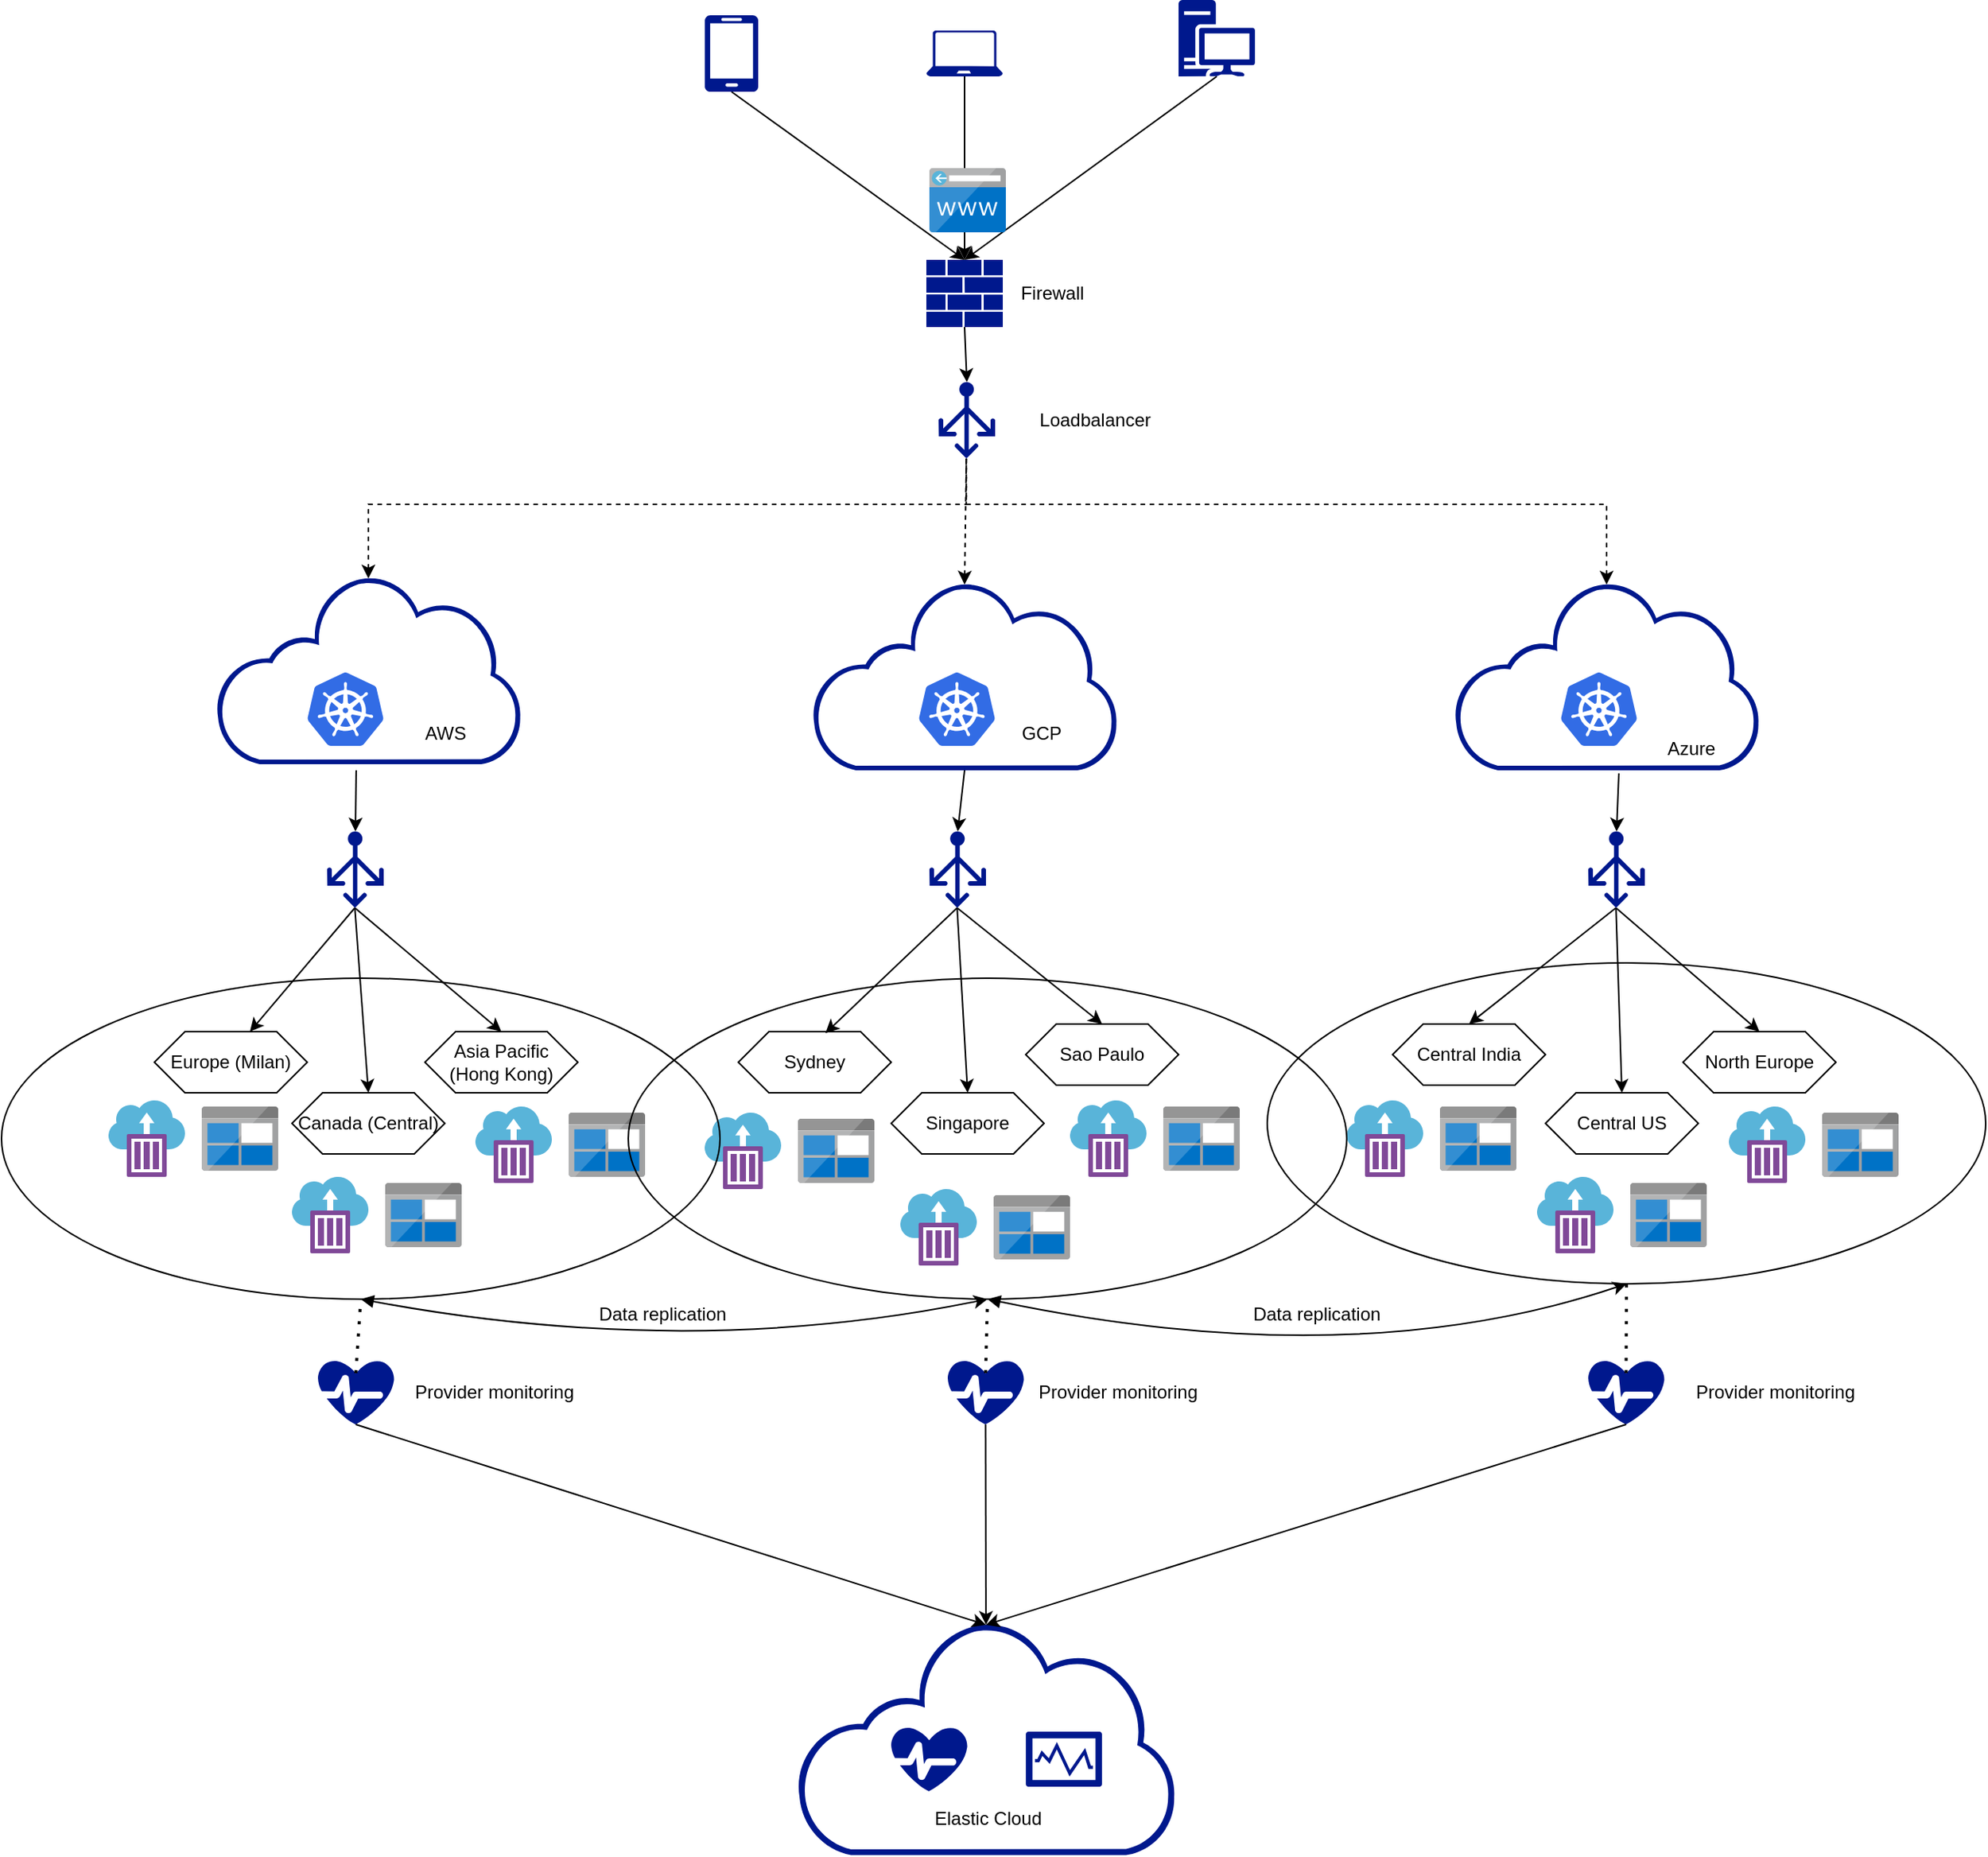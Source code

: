 <mxfile version="16.4.5" type="device"><diagram id="EZApSyOHPiAuN78CyGEI" name="Page-1"><mxGraphModel dx="3197" dy="2492" grid="1" gridSize="10" guides="1" tooltips="1" connect="1" arrows="1" fold="1" page="1" pageScale="1" pageWidth="827" pageHeight="1169" math="0" shadow="0"><root><mxCell id="0"/><mxCell id="1" parent="0"/><mxCell id="K7vhHG921oI6XdxfRSyN-4" value="" style="endArrow=none;dashed=1;html=1;rounded=0;startArrow=classic;startFill=1;edgeStyle=orthogonalEdgeStyle;exitX=0.5;exitY=0.02;exitDx=0;exitDy=0;exitPerimeter=0;entryX=0.49;entryY=1;entryDx=0;entryDy=0;entryPerimeter=0;" edge="1" parent="1" source="K7vhHG921oI6XdxfRSyN-11" target="K7vhHG921oI6XdxfRSyN-45"><mxGeometry width="50" height="50" relative="1" as="geometry"><mxPoint x="270" y="280" as="sourcePoint"/><mxPoint x="220" y="10" as="targetPoint"/><Array as="points"><mxPoint x="10" y="160"/><mxPoint x="401" y="160"/></Array></mxGeometry></mxCell><mxCell id="K7vhHG921oI6XdxfRSyN-5" value="" style="endArrow=none;dashed=1;html=1;rounded=0;startArrow=classic;startFill=1;edgeStyle=orthogonalEdgeStyle;exitX=0.5;exitY=0.02;exitDx=0;exitDy=0;exitPerimeter=0;entryX=0.49;entryY=1;entryDx=0;entryDy=0;entryPerimeter=0;" edge="1" parent="1" source="K7vhHG921oI6XdxfRSyN-13" target="K7vhHG921oI6XdxfRSyN-45"><mxGeometry width="50" height="50" relative="1" as="geometry"><mxPoint x="554" y="280" as="sourcePoint"/><mxPoint x="530" y="20" as="targetPoint"/><Array as="points"><mxPoint x="820" y="160"/><mxPoint x="401" y="160"/></Array></mxGeometry></mxCell><mxCell id="K7vhHG921oI6XdxfRSyN-7" value="" style="endArrow=none;dashed=1;html=1;rounded=0;startArrow=classic;startFill=1;exitX=0.5;exitY=0.02;exitDx=0;exitDy=0;exitPerimeter=0;entryX=0.49;entryY=1;entryDx=0;entryDy=0;entryPerimeter=0;" edge="1" parent="1" source="K7vhHG921oI6XdxfRSyN-12" target="K7vhHG921oI6XdxfRSyN-45"><mxGeometry width="50" height="50" relative="1" as="geometry"><mxPoint x="410" y="280" as="sourcePoint"/><mxPoint x="520" y="150" as="targetPoint"/></mxGeometry></mxCell><mxCell id="K7vhHG921oI6XdxfRSyN-8" value="" style="sketch=0;aspect=fixed;html=1;points=[];align=center;image;fontSize=12;image=img/lib/mscae/Kubernetes.svg;fillColor=none;" vertex="1" parent="1"><mxGeometry x="-30" y="270" width="50" height="48" as="geometry"/></mxCell><mxCell id="K7vhHG921oI6XdxfRSyN-9" value="" style="sketch=0;aspect=fixed;html=1;points=[];align=center;image;fontSize=12;image=img/lib/mscae/Kubernetes.svg;fillColor=none;" vertex="1" parent="1"><mxGeometry x="370" y="270" width="50" height="48" as="geometry"/></mxCell><mxCell id="K7vhHG921oI6XdxfRSyN-10" value="" style="sketch=0;aspect=fixed;html=1;points=[];align=center;image;fontSize=12;image=img/lib/mscae/Kubernetes.svg;fillColor=none;" vertex="1" parent="1"><mxGeometry x="790" y="270" width="50" height="48" as="geometry"/></mxCell><mxCell id="K7vhHG921oI6XdxfRSyN-11" value="" style="sketch=0;aspect=fixed;pointerEvents=1;shadow=0;dashed=0;html=1;strokeColor=none;labelPosition=center;verticalLabelPosition=bottom;verticalAlign=top;align=center;fillColor=#00188D;shape=mxgraph.mscae.enterprise.internet_hollow" vertex="1" parent="1"><mxGeometry x="-90" y="206" width="200" height="124" as="geometry"/></mxCell><mxCell id="K7vhHG921oI6XdxfRSyN-12" value="" style="sketch=0;aspect=fixed;pointerEvents=1;shadow=0;dashed=0;html=1;strokeColor=none;labelPosition=center;verticalLabelPosition=bottom;verticalAlign=top;align=center;fillColor=#00188D;shape=mxgraph.mscae.enterprise.internet_hollow" vertex="1" parent="1"><mxGeometry x="300" y="210" width="200" height="124" as="geometry"/></mxCell><mxCell id="K7vhHG921oI6XdxfRSyN-13" value="" style="sketch=0;aspect=fixed;pointerEvents=1;shadow=0;dashed=0;html=1;strokeColor=none;labelPosition=center;verticalLabelPosition=bottom;verticalAlign=top;align=center;fillColor=#00188D;shape=mxgraph.mscae.enterprise.internet_hollow" vertex="1" parent="1"><mxGeometry x="720" y="210" width="200" height="124" as="geometry"/></mxCell><mxCell id="K7vhHG921oI6XdxfRSyN-14" value="AWS" style="text;html=1;align=center;verticalAlign=middle;resizable=0;points=[];autosize=1;strokeColor=none;fillColor=none;" vertex="1" parent="1"><mxGeometry x="40" y="300" width="40" height="20" as="geometry"/></mxCell><mxCell id="K7vhHG921oI6XdxfRSyN-15" value="GCP" style="text;html=1;align=center;verticalAlign=middle;resizable=0;points=[];autosize=1;strokeColor=none;fillColor=none;" vertex="1" parent="1"><mxGeometry x="430" y="300" width="40" height="20" as="geometry"/></mxCell><mxCell id="K7vhHG921oI6XdxfRSyN-16" value="Azure" style="text;html=1;align=center;verticalAlign=middle;resizable=0;points=[];autosize=1;strokeColor=none;fillColor=none;" vertex="1" parent="1"><mxGeometry x="850" y="310" width="50" height="20" as="geometry"/></mxCell><mxCell id="K7vhHG921oI6XdxfRSyN-19" value="North Europe" style="shape=hexagon;perimeter=hexagonPerimeter2;whiteSpace=wrap;html=1;fixedSize=1;fillColor=none;" vertex="1" parent="1"><mxGeometry x="870" y="505" width="100" height="40" as="geometry"/></mxCell><mxCell id="K7vhHG921oI6XdxfRSyN-20" value="Central India" style="shape=hexagon;perimeter=hexagonPerimeter2;whiteSpace=wrap;html=1;fixedSize=1;fillColor=none;" vertex="1" parent="1"><mxGeometry x="680" y="500" width="100" height="40" as="geometry"/></mxCell><mxCell id="K7vhHG921oI6XdxfRSyN-23" value="Singapore" style="shape=hexagon;perimeter=hexagonPerimeter2;whiteSpace=wrap;html=1;fixedSize=1;fillColor=none;" vertex="1" parent="1"><mxGeometry x="352" y="545" width="100" height="40" as="geometry"/></mxCell><mxCell id="K7vhHG921oI6XdxfRSyN-24" value="Sao Paulo" style="shape=hexagon;perimeter=hexagonPerimeter2;whiteSpace=wrap;html=1;fixedSize=1;fillColor=none;" vertex="1" parent="1"><mxGeometry x="440" y="500" width="100" height="40" as="geometry"/></mxCell><mxCell id="K7vhHG921oI6XdxfRSyN-25" value="Central US" style="shape=hexagon;perimeter=hexagonPerimeter2;whiteSpace=wrap;html=1;fixedSize=1;fillColor=none;" vertex="1" parent="1"><mxGeometry x="780" y="545" width="100" height="40" as="geometry"/></mxCell><mxCell id="K7vhHG921oI6XdxfRSyN-26" value="Canada (Central)" style="shape=hexagon;perimeter=hexagonPerimeter2;whiteSpace=wrap;html=1;fixedSize=1;fillColor=none;" vertex="1" parent="1"><mxGeometry x="-40" y="545" width="100" height="40" as="geometry"/></mxCell><mxCell id="K7vhHG921oI6XdxfRSyN-27" value="Asia Pacific (Hong Kong)" style="shape=hexagon;perimeter=hexagonPerimeter2;whiteSpace=wrap;html=1;fixedSize=1;fillColor=none;" vertex="1" parent="1"><mxGeometry x="47" y="505" width="100" height="40" as="geometry"/></mxCell><mxCell id="K7vhHG921oI6XdxfRSyN-28" value="Europe (Milan)" style="shape=hexagon;perimeter=hexagonPerimeter2;whiteSpace=wrap;html=1;fixedSize=1;fillColor=none;" vertex="1" parent="1"><mxGeometry x="-130" y="505" width="100" height="40" as="geometry"/></mxCell><mxCell id="K7vhHG921oI6XdxfRSyN-29" value="Sydney" style="shape=hexagon;perimeter=hexagonPerimeter2;whiteSpace=wrap;html=1;fixedSize=1;fillColor=none;" vertex="1" parent="1"><mxGeometry x="252" y="505" width="100" height="40" as="geometry"/></mxCell><mxCell id="K7vhHG921oI6XdxfRSyN-31" value="" style="endArrow=classic;html=1;rounded=0;entryX=0.625;entryY=0;entryDx=0;entryDy=0;exitX=0.49;exitY=1;exitDx=0;exitDy=0;exitPerimeter=0;" edge="1" parent="1" source="K7vhHG921oI6XdxfRSyN-59" target="K7vhHG921oI6XdxfRSyN-28"><mxGeometry width="50" height="50" relative="1" as="geometry"><mxPoint x="-90" y="430" as="sourcePoint"/><mxPoint x="110" y="610" as="targetPoint"/></mxGeometry></mxCell><mxCell id="K7vhHG921oI6XdxfRSyN-32" value="" style="endArrow=classic;html=1;rounded=0;entryX=0.5;entryY=0;entryDx=0;entryDy=0;exitX=0.49;exitY=1;exitDx=0;exitDy=0;exitPerimeter=0;" edge="1" parent="1" source="K7vhHG921oI6XdxfRSyN-59" target="K7vhHG921oI6XdxfRSyN-27"><mxGeometry width="50" height="50" relative="1" as="geometry"><mxPoint x="50" y="450" as="sourcePoint"/><mxPoint x="220" y="390" as="targetPoint"/><Array as="points"/></mxGeometry></mxCell><mxCell id="K7vhHG921oI6XdxfRSyN-33" value="" style="endArrow=classic;html=1;rounded=0;entryX=0.5;entryY=0;entryDx=0;entryDy=0;exitX=0.49;exitY=1;exitDx=0;exitDy=0;exitPerimeter=0;" edge="1" parent="1" source="K7vhHG921oI6XdxfRSyN-59" target="K7vhHG921oI6XdxfRSyN-26"><mxGeometry width="50" height="50" relative="1" as="geometry"><mxPoint x="-10" y="450" as="sourcePoint"/><mxPoint x="180" y="590" as="targetPoint"/></mxGeometry></mxCell><mxCell id="K7vhHG921oI6XdxfRSyN-34" value="" style="endArrow=classic;html=1;rounded=0;entryX=0.57;entryY=0.025;entryDx=0;entryDy=0;entryPerimeter=0;exitX=0.49;exitY=1;exitDx=0;exitDy=0;exitPerimeter=0;" edge="1" parent="1" source="K7vhHG921oI6XdxfRSyN-60" target="K7vhHG921oI6XdxfRSyN-29"><mxGeometry width="50" height="50" relative="1" as="geometry"><mxPoint x="220" y="420" as="sourcePoint"/><mxPoint x="300" y="560" as="targetPoint"/></mxGeometry></mxCell><mxCell id="K7vhHG921oI6XdxfRSyN-35" value="" style="endArrow=classic;html=1;rounded=0;entryX=0.5;entryY=0;entryDx=0;entryDy=0;exitX=0.49;exitY=1;exitDx=0;exitDy=0;exitPerimeter=0;" edge="1" parent="1" source="K7vhHG921oI6XdxfRSyN-60" target="K7vhHG921oI6XdxfRSyN-24"><mxGeometry width="50" height="50" relative="1" as="geometry"><mxPoint x="410" y="460" as="sourcePoint"/><mxPoint x="610" y="560" as="targetPoint"/></mxGeometry></mxCell><mxCell id="K7vhHG921oI6XdxfRSyN-36" value="" style="endArrow=classic;html=1;rounded=0;entryX=0.5;entryY=0;entryDx=0;entryDy=0;exitX=0.49;exitY=1;exitDx=0;exitDy=0;exitPerimeter=0;" edge="1" parent="1" source="K7vhHG921oI6XdxfRSyN-60" target="K7vhHG921oI6XdxfRSyN-23"><mxGeometry width="50" height="50" relative="1" as="geometry"><mxPoint x="380" y="480" as="sourcePoint"/><mxPoint x="340" y="570" as="targetPoint"/></mxGeometry></mxCell><mxCell id="K7vhHG921oI6XdxfRSyN-37" value="" style="endArrow=classic;html=1;rounded=0;entryX=0.5;entryY=0;entryDx=0;entryDy=0;exitX=0.49;exitY=1;exitDx=0;exitDy=0;exitPerimeter=0;" edge="1" parent="1" source="K7vhHG921oI6XdxfRSyN-40" target="K7vhHG921oI6XdxfRSyN-20"><mxGeometry width="50" height="50" relative="1" as="geometry"><mxPoint x="710" y="400" as="sourcePoint"/><mxPoint x="760" y="570" as="targetPoint"/></mxGeometry></mxCell><mxCell id="K7vhHG921oI6XdxfRSyN-38" value="" style="endArrow=classic;html=1;rounded=0;entryX=0.5;entryY=0;entryDx=0;entryDy=0;exitX=0.49;exitY=1;exitDx=0;exitDy=0;exitPerimeter=0;" edge="1" parent="1" source="K7vhHG921oI6XdxfRSyN-40" target="K7vhHG921oI6XdxfRSyN-25"><mxGeometry width="50" height="50" relative="1" as="geometry"><mxPoint x="790" y="460" as="sourcePoint"/><mxPoint x="810" y="600" as="targetPoint"/></mxGeometry></mxCell><mxCell id="K7vhHG921oI6XdxfRSyN-39" value="" style="endArrow=classic;html=1;rounded=0;entryX=0.5;entryY=0;entryDx=0;entryDy=0;exitX=0.49;exitY=1;exitDx=0;exitDy=0;exitPerimeter=0;" edge="1" parent="1" source="K7vhHG921oI6XdxfRSyN-40" target="K7vhHG921oI6XdxfRSyN-19"><mxGeometry width="50" height="50" relative="1" as="geometry"><mxPoint x="990" y="440" as="sourcePoint"/><mxPoint x="1000" y="530" as="targetPoint"/></mxGeometry></mxCell><mxCell id="K7vhHG921oI6XdxfRSyN-40" value="" style="sketch=0;aspect=fixed;pointerEvents=1;shadow=0;dashed=0;html=1;strokeColor=none;labelPosition=center;verticalLabelPosition=bottom;verticalAlign=top;align=center;fillColor=#00188D;shape=mxgraph.azure.load_balancer_generic" vertex="1" parent="1"><mxGeometry x="808" y="374" width="37" height="50" as="geometry"/></mxCell><mxCell id="K7vhHG921oI6XdxfRSyN-44" value="" style="endArrow=classic;html=1;rounded=0;entryX=0.5;entryY=0;entryDx=0;entryDy=0;entryPerimeter=0;exitX=0.54;exitY=1.016;exitDx=0;exitDy=0;exitPerimeter=0;" edge="1" parent="1" source="K7vhHG921oI6XdxfRSyN-13" target="K7vhHG921oI6XdxfRSyN-40"><mxGeometry width="50" height="50" relative="1" as="geometry"><mxPoint x="690" y="390" as="sourcePoint"/><mxPoint x="740" y="340" as="targetPoint"/></mxGeometry></mxCell><mxCell id="K7vhHG921oI6XdxfRSyN-45" value="" style="sketch=0;aspect=fixed;pointerEvents=1;shadow=0;dashed=0;html=1;strokeColor=none;labelPosition=center;verticalLabelPosition=bottom;verticalAlign=top;align=center;fillColor=#00188D;shape=mxgraph.azure.load_balancer_generic" vertex="1" parent="1"><mxGeometry x="383" y="80" width="37" height="50" as="geometry"/></mxCell><mxCell id="K7vhHG921oI6XdxfRSyN-46" value="" style="sketch=0;aspect=fixed;pointerEvents=1;shadow=0;dashed=0;html=1;strokeColor=none;labelPosition=center;verticalLabelPosition=bottom;verticalAlign=top;align=center;fillColor=#00188D;shape=mxgraph.mscae.enterprise.firewall" vertex="1" parent="1"><mxGeometry x="375" width="50" height="44" as="geometry"/></mxCell><mxCell id="K7vhHG921oI6XdxfRSyN-47" value="" style="endArrow=classic;html=1;rounded=0;entryX=0.5;entryY=0;entryDx=0;entryDy=0;entryPerimeter=0;exitX=0.5;exitY=1;exitDx=0;exitDy=0;exitPerimeter=0;" edge="1" parent="1" source="K7vhHG921oI6XdxfRSyN-51" target="K7vhHG921oI6XdxfRSyN-46"><mxGeometry width="50" height="50" relative="1" as="geometry"><mxPoint x="175" y="-110" as="sourcePoint"/><mxPoint x="160" as="targetPoint"/></mxGeometry></mxCell><mxCell id="K7vhHG921oI6XdxfRSyN-49" value="" style="sketch=0;aspect=fixed;pointerEvents=1;shadow=0;dashed=0;html=1;strokeColor=none;labelPosition=center;verticalLabelPosition=bottom;verticalAlign=top;align=center;fillColor=#00188D;shape=mxgraph.azure.laptop" vertex="1" parent="1"><mxGeometry x="375" y="-150" width="50" height="30" as="geometry"/></mxCell><mxCell id="K7vhHG921oI6XdxfRSyN-50" value="" style="endArrow=classic;html=1;rounded=0;entryX=0.5;entryY=0;entryDx=0;entryDy=0;entryPerimeter=0;exitX=0.5;exitY=1;exitDx=0;exitDy=0;exitPerimeter=0;" edge="1" parent="1" source="K7vhHG921oI6XdxfRSyN-49" target="K7vhHG921oI6XdxfRSyN-46"><mxGeometry width="50" height="50" relative="1" as="geometry"><mxPoint x="120" y="30" as="sourcePoint"/><mxPoint x="170" y="-20" as="targetPoint"/></mxGeometry></mxCell><mxCell id="K7vhHG921oI6XdxfRSyN-51" value="" style="sketch=0;aspect=fixed;pointerEvents=1;shadow=0;dashed=0;html=1;strokeColor=none;labelPosition=center;verticalLabelPosition=bottom;verticalAlign=top;align=center;fillColor=#00188D;shape=mxgraph.azure.mobile" vertex="1" parent="1"><mxGeometry x="230" y="-160" width="35" height="50" as="geometry"/></mxCell><mxCell id="K7vhHG921oI6XdxfRSyN-52" value="" style="sketch=0;aspect=fixed;pointerEvents=1;shadow=0;dashed=0;html=1;strokeColor=none;labelPosition=center;verticalLabelPosition=bottom;verticalAlign=top;align=center;fillColor=#00188D;shape=mxgraph.mscae.enterprise.workstation_client" vertex="1" parent="1"><mxGeometry x="540" y="-170" width="50" height="50" as="geometry"/></mxCell><mxCell id="K7vhHG921oI6XdxfRSyN-53" value="" style="endArrow=classic;html=1;rounded=0;exitX=0.5;exitY=1;exitDx=0;exitDy=0;exitPerimeter=0;entryX=0.5;entryY=0;entryDx=0;entryDy=0;entryPerimeter=0;" edge="1" parent="1" source="K7vhHG921oI6XdxfRSyN-52" target="K7vhHG921oI6XdxfRSyN-46"><mxGeometry width="50" height="50" relative="1" as="geometry"><mxPoint x="600" y="-30" as="sourcePoint"/><mxPoint x="650" y="-80" as="targetPoint"/></mxGeometry></mxCell><mxCell id="K7vhHG921oI6XdxfRSyN-55" value="" style="endArrow=classic;html=1;rounded=0;entryX=0.5;entryY=0;entryDx=0;entryDy=0;entryPerimeter=0;exitX=0.5;exitY=1;exitDx=0;exitDy=0;exitPerimeter=0;" edge="1" parent="1" source="K7vhHG921oI6XdxfRSyN-46" target="K7vhHG921oI6XdxfRSyN-45"><mxGeometry width="50" height="50" relative="1" as="geometry"><mxPoint x="190" y="80" as="sourcePoint"/><mxPoint x="240" y="30" as="targetPoint"/></mxGeometry></mxCell><mxCell id="K7vhHG921oI6XdxfRSyN-56" value="" style="sketch=0;aspect=fixed;html=1;points=[];align=center;image;fontSize=12;image=img/lib/mscae/CustomDomain.svg;fillColor=none;" vertex="1" parent="1"><mxGeometry x="377" y="-60" width="50" height="42" as="geometry"/></mxCell><mxCell id="K7vhHG921oI6XdxfRSyN-57" value="Firewall" style="text;html=1;align=center;verticalAlign=middle;resizable=0;points=[];autosize=1;strokeColor=none;fillColor=none;" vertex="1" parent="1"><mxGeometry x="427" y="12" width="60" height="20" as="geometry"/></mxCell><mxCell id="K7vhHG921oI6XdxfRSyN-58" value="Loadbalancer" style="text;html=1;align=center;verticalAlign=middle;resizable=0;points=[];autosize=1;strokeColor=none;fillColor=none;" vertex="1" parent="1"><mxGeometry x="440" y="95" width="90" height="20" as="geometry"/></mxCell><mxCell id="K7vhHG921oI6XdxfRSyN-59" value="" style="sketch=0;aspect=fixed;pointerEvents=1;shadow=0;dashed=0;html=1;strokeColor=none;labelPosition=center;verticalLabelPosition=bottom;verticalAlign=top;align=center;fillColor=#00188D;shape=mxgraph.azure.load_balancer_generic" vertex="1" parent="1"><mxGeometry x="-17" y="374" width="37" height="50" as="geometry"/></mxCell><mxCell id="K7vhHG921oI6XdxfRSyN-60" value="" style="sketch=0;aspect=fixed;pointerEvents=1;shadow=0;dashed=0;html=1;strokeColor=none;labelPosition=center;verticalLabelPosition=bottom;verticalAlign=top;align=center;fillColor=#00188D;shape=mxgraph.azure.load_balancer_generic" vertex="1" parent="1"><mxGeometry x="377" y="374" width="37" height="50" as="geometry"/></mxCell><mxCell id="K7vhHG921oI6XdxfRSyN-61" value="" style="endArrow=classic;html=1;rounded=0;entryX=0.5;entryY=0;entryDx=0;entryDy=0;entryPerimeter=0;exitX=0.5;exitY=1;exitDx=0;exitDy=0;exitPerimeter=0;" edge="1" parent="1" source="K7vhHG921oI6XdxfRSyN-12" target="K7vhHG921oI6XdxfRSyN-60"><mxGeometry width="50" height="50" relative="1" as="geometry"><mxPoint x="390" y="420" as="sourcePoint"/><mxPoint x="440" y="370" as="targetPoint"/></mxGeometry></mxCell><mxCell id="K7vhHG921oI6XdxfRSyN-62" value="" style="endArrow=classic;html=1;rounded=0;exitX=0.46;exitY=1.032;exitDx=0;exitDy=0;exitPerimeter=0;entryX=0.5;entryY=0;entryDx=0;entryDy=0;entryPerimeter=0;" edge="1" parent="1" source="K7vhHG921oI6XdxfRSyN-11" target="K7vhHG921oI6XdxfRSyN-59"><mxGeometry width="50" height="50" relative="1" as="geometry"><mxPoint x="-150" y="410" as="sourcePoint"/><mxPoint x="-100" y="360" as="targetPoint"/></mxGeometry></mxCell><mxCell id="K7vhHG921oI6XdxfRSyN-93" value="" style="sketch=0;aspect=fixed;html=1;points=[];align=center;image;fontSize=12;image=img/lib/mscae/BlobBlock.svg;fillColor=none;" vertex="1" parent="1"><mxGeometry x="21" y="604" width="50" height="42" as="geometry"/></mxCell><mxCell id="K7vhHG921oI6XdxfRSyN-94" value="" style="sketch=0;aspect=fixed;html=1;points=[];align=center;image;fontSize=12;image=img/lib/mscae/Container_Instances.svg;fillColor=none;" vertex="1" parent="1"><mxGeometry x="-40" y="600" width="50" height="50" as="geometry"/></mxCell><mxCell id="K7vhHG921oI6XdxfRSyN-95" value="" style="sketch=0;aspect=fixed;html=1;points=[];align=center;image;fontSize=12;image=img/lib/mscae/BlobBlock.svg;fillColor=none;" vertex="1" parent="1"><mxGeometry x="-99" y="554" width="50" height="42" as="geometry"/></mxCell><mxCell id="K7vhHG921oI6XdxfRSyN-96" value="" style="sketch=0;aspect=fixed;html=1;points=[];align=center;image;fontSize=12;image=img/lib/mscae/Container_Instances.svg;fillColor=none;" vertex="1" parent="1"><mxGeometry x="-160" y="550" width="50" height="50" as="geometry"/></mxCell><mxCell id="K7vhHG921oI6XdxfRSyN-97" value="" style="sketch=0;aspect=fixed;html=1;points=[];align=center;image;fontSize=12;image=img/lib/mscae/BlobBlock.svg;fillColor=none;" vertex="1" parent="1"><mxGeometry x="141" y="558" width="50" height="42" as="geometry"/></mxCell><mxCell id="K7vhHG921oI6XdxfRSyN-98" value="" style="sketch=0;aspect=fixed;html=1;points=[];align=center;image;fontSize=12;image=img/lib/mscae/Container_Instances.svg;fillColor=none;" vertex="1" parent="1"><mxGeometry x="80" y="554" width="50" height="50" as="geometry"/></mxCell><mxCell id="K7vhHG921oI6XdxfRSyN-99" value="" style="sketch=0;aspect=fixed;html=1;points=[];align=center;image;fontSize=12;image=img/lib/mscae/BlobBlock.svg;fillColor=none;" vertex="1" parent="1"><mxGeometry x="291" y="562" width="50" height="42" as="geometry"/></mxCell><mxCell id="K7vhHG921oI6XdxfRSyN-100" value="" style="sketch=0;aspect=fixed;html=1;points=[];align=center;image;fontSize=12;image=img/lib/mscae/Container_Instances.svg;fillColor=none;" vertex="1" parent="1"><mxGeometry x="230" y="558" width="50" height="50" as="geometry"/></mxCell><mxCell id="K7vhHG921oI6XdxfRSyN-101" value="" style="sketch=0;aspect=fixed;html=1;points=[];align=center;image;fontSize=12;image=img/lib/mscae/BlobBlock.svg;fillColor=none;" vertex="1" parent="1"><mxGeometry x="419" y="612" width="50" height="42" as="geometry"/></mxCell><mxCell id="K7vhHG921oI6XdxfRSyN-102" value="" style="sketch=0;aspect=fixed;html=1;points=[];align=center;image;fontSize=12;image=img/lib/mscae/Container_Instances.svg;fillColor=none;" vertex="1" parent="1"><mxGeometry x="358" y="608" width="50" height="50" as="geometry"/></mxCell><mxCell id="K7vhHG921oI6XdxfRSyN-103" value="" style="sketch=0;aspect=fixed;html=1;points=[];align=center;image;fontSize=12;image=img/lib/mscae/BlobBlock.svg;fillColor=none;" vertex="1" parent="1"><mxGeometry x="530" y="554" width="50" height="42" as="geometry"/></mxCell><mxCell id="K7vhHG921oI6XdxfRSyN-104" value="" style="sketch=0;aspect=fixed;html=1;points=[];align=center;image;fontSize=12;image=img/lib/mscae/Container_Instances.svg;fillColor=none;" vertex="1" parent="1"><mxGeometry x="469" y="550" width="50" height="50" as="geometry"/></mxCell><mxCell id="K7vhHG921oI6XdxfRSyN-105" value="" style="sketch=0;aspect=fixed;html=1;points=[];align=center;image;fontSize=12;image=img/lib/mscae/BlobBlock.svg;fillColor=none;" vertex="1" parent="1"><mxGeometry x="711" y="554" width="50" height="42" as="geometry"/></mxCell><mxCell id="K7vhHG921oI6XdxfRSyN-106" value="" style="sketch=0;aspect=fixed;html=1;points=[];align=center;image;fontSize=12;image=img/lib/mscae/Container_Instances.svg;fillColor=none;" vertex="1" parent="1"><mxGeometry x="650" y="550" width="50" height="50" as="geometry"/></mxCell><mxCell id="K7vhHG921oI6XdxfRSyN-107" value="" style="sketch=0;aspect=fixed;html=1;points=[];align=center;image;fontSize=12;image=img/lib/mscae/BlobBlock.svg;fillColor=none;" vertex="1" parent="1"><mxGeometry x="835.5" y="604" width="50" height="42" as="geometry"/></mxCell><mxCell id="K7vhHG921oI6XdxfRSyN-108" value="" style="sketch=0;aspect=fixed;html=1;points=[];align=center;image;fontSize=12;image=img/lib/mscae/Container_Instances.svg;fillColor=none;" vertex="1" parent="1"><mxGeometry x="774.5" y="600" width="50" height="50" as="geometry"/></mxCell><mxCell id="K7vhHG921oI6XdxfRSyN-109" value="" style="sketch=0;aspect=fixed;html=1;points=[];align=center;image;fontSize=12;image=img/lib/mscae/BlobBlock.svg;fillColor=none;" vertex="1" parent="1"><mxGeometry x="961" y="558" width="50" height="42" as="geometry"/></mxCell><mxCell id="K7vhHG921oI6XdxfRSyN-110" value="" style="sketch=0;aspect=fixed;html=1;points=[];align=center;image;fontSize=12;image=img/lib/mscae/Container_Instances.svg;fillColor=none;" vertex="1" parent="1"><mxGeometry x="900" y="554" width="50" height="50" as="geometry"/></mxCell><mxCell id="K7vhHG921oI6XdxfRSyN-111" value="" style="sketch=0;aspect=fixed;pointerEvents=1;shadow=0;dashed=0;html=1;strokeColor=none;labelPosition=center;verticalLabelPosition=bottom;verticalAlign=top;align=center;fillColor=#00188D;shape=mxgraph.azure.health_monitoring" vertex="1" parent="1"><mxGeometry x="-23" y="720" width="50" height="42" as="geometry"/></mxCell><mxCell id="K7vhHG921oI6XdxfRSyN-112" value="" style="sketch=0;aspect=fixed;pointerEvents=1;shadow=0;dashed=0;html=1;strokeColor=none;labelPosition=center;verticalLabelPosition=bottom;verticalAlign=top;align=center;fillColor=#00188D;shape=mxgraph.azure.health_monitoring" vertex="1" parent="1"><mxGeometry x="389" y="720" width="50" height="42" as="geometry"/></mxCell><mxCell id="K7vhHG921oI6XdxfRSyN-113" value="" style="sketch=0;aspect=fixed;pointerEvents=1;shadow=0;dashed=0;html=1;strokeColor=none;labelPosition=center;verticalLabelPosition=bottom;verticalAlign=top;align=center;fillColor=#00188D;shape=mxgraph.azure.health_monitoring" vertex="1" parent="1"><mxGeometry x="808" y="720" width="50" height="42" as="geometry"/></mxCell><mxCell id="K7vhHG921oI6XdxfRSyN-114" value="" style="sketch=0;aspect=fixed;pointerEvents=1;shadow=0;dashed=0;html=1;strokeColor=none;labelPosition=center;verticalLabelPosition=bottom;verticalAlign=top;align=center;fillColor=#00188D;shape=mxgraph.mscae.enterprise.internet_hollow" vertex="1" parent="1"><mxGeometry x="290" y="890" width="248" height="153.76" as="geometry"/></mxCell><mxCell id="K7vhHG921oI6XdxfRSyN-115" value="" style="sketch=0;aspect=fixed;pointerEvents=1;shadow=0;dashed=0;html=1;strokeColor=none;labelPosition=center;verticalLabelPosition=bottom;verticalAlign=top;align=center;fillColor=#00188D;shape=mxgraph.azure.health_monitoring" vertex="1" parent="1"><mxGeometry x="352" y="960" width="50" height="42" as="geometry"/></mxCell><mxCell id="K7vhHG921oI6XdxfRSyN-116" value="" style="sketch=0;aspect=fixed;pointerEvents=1;shadow=0;dashed=0;html=1;strokeColor=none;labelPosition=center;verticalLabelPosition=bottom;verticalAlign=top;align=center;fillColor=#00188D;shape=mxgraph.mscae.enterprise.performance_monitor" vertex="1" parent="1"><mxGeometry x="440" y="963" width="50" height="36" as="geometry"/></mxCell><mxCell id="K7vhHG921oI6XdxfRSyN-117" value="" style="endArrow=classic;html=1;rounded=0;exitX=0.495;exitY=1;exitDx=0;exitDy=0;exitPerimeter=0;entryX=0.5;entryY=0.02;entryDx=0;entryDy=0;entryPerimeter=0;" edge="1" parent="1" source="K7vhHG921oI6XdxfRSyN-111" target="K7vhHG921oI6XdxfRSyN-114"><mxGeometry width="50" height="50" relative="1" as="geometry"><mxPoint x="10" y="930" as="sourcePoint"/><mxPoint x="60" y="880" as="targetPoint"/></mxGeometry></mxCell><mxCell id="K7vhHG921oI6XdxfRSyN-118" value="" style="endArrow=classic;html=1;rounded=0;entryX=0.5;entryY=0.02;entryDx=0;entryDy=0;entryPerimeter=0;exitX=0.495;exitY=1;exitDx=0;exitDy=0;exitPerimeter=0;" edge="1" parent="1" source="K7vhHG921oI6XdxfRSyN-112" target="K7vhHG921oI6XdxfRSyN-114"><mxGeometry width="50" height="50" relative="1" as="geometry"><mxPoint x="440" y="870" as="sourcePoint"/><mxPoint x="490" y="820" as="targetPoint"/></mxGeometry></mxCell><mxCell id="K7vhHG921oI6XdxfRSyN-119" value="" style="endArrow=classic;html=1;rounded=0;entryX=0.5;entryY=0.02;entryDx=0;entryDy=0;entryPerimeter=0;exitX=0.495;exitY=1;exitDx=0;exitDy=0;exitPerimeter=0;" edge="1" parent="1" source="K7vhHG921oI6XdxfRSyN-113" target="K7vhHG921oI6XdxfRSyN-114"><mxGeometry width="50" height="50" relative="1" as="geometry"><mxPoint x="690" y="960" as="sourcePoint"/><mxPoint x="740" y="910" as="targetPoint"/></mxGeometry></mxCell><mxCell id="K7vhHG921oI6XdxfRSyN-121" value="" style="ellipse;whiteSpace=wrap;html=1;fillColor=none;" vertex="1" parent="1"><mxGeometry x="-230" y="470" width="470" height="210" as="geometry"/></mxCell><mxCell id="K7vhHG921oI6XdxfRSyN-122" value="" style="ellipse;whiteSpace=wrap;html=1;fillColor=none;" vertex="1" parent="1"><mxGeometry x="180" y="470" width="470" height="210" as="geometry"/></mxCell><mxCell id="K7vhHG921oI6XdxfRSyN-123" value="" style="ellipse;whiteSpace=wrap;html=1;fillColor=none;" vertex="1" parent="1"><mxGeometry x="598" y="460" width="470" height="210" as="geometry"/></mxCell><mxCell id="K7vhHG921oI6XdxfRSyN-124" value="" style="endArrow=none;dashed=1;html=1;dashPattern=1 3;strokeWidth=2;rounded=0;exitX=0.495;exitY=0.2;exitDx=0;exitDy=0;exitPerimeter=0;entryX=0.5;entryY=1;entryDx=0;entryDy=0;" edge="1" parent="1" source="K7vhHG921oI6XdxfRSyN-111" target="K7vhHG921oI6XdxfRSyN-121"><mxGeometry width="50" height="50" relative="1" as="geometry"><mxPoint x="60" y="750" as="sourcePoint"/><mxPoint x="110" y="700" as="targetPoint"/></mxGeometry></mxCell><mxCell id="K7vhHG921oI6XdxfRSyN-126" value="" style="endArrow=none;dashed=1;html=1;dashPattern=1 3;strokeWidth=2;rounded=0;exitX=0.495;exitY=0.2;exitDx=0;exitDy=0;exitPerimeter=0;entryX=0.5;entryY=1;entryDx=0;entryDy=0;" edge="1" parent="1" source="K7vhHG921oI6XdxfRSyN-112" target="K7vhHG921oI6XdxfRSyN-122"><mxGeometry width="50" height="50" relative="1" as="geometry"><mxPoint x="314.38" y="748.4" as="sourcePoint"/><mxPoint x="317.63" y="700" as="targetPoint"/></mxGeometry></mxCell><mxCell id="K7vhHG921oI6XdxfRSyN-127" value="" style="endArrow=none;dashed=1;html=1;dashPattern=1 3;strokeWidth=2;rounded=0;exitX=0.495;exitY=0.2;exitDx=0;exitDy=0;exitPerimeter=0;entryX=0.5;entryY=1;entryDx=0;entryDy=0;" edge="1" parent="1" source="K7vhHG921oI6XdxfRSyN-113" target="K7vhHG921oI6XdxfRSyN-123"><mxGeometry width="50" height="50" relative="1" as="geometry"><mxPoint x="771.25" y="738.4" as="sourcePoint"/><mxPoint x="774.5" y="690" as="targetPoint"/></mxGeometry></mxCell><mxCell id="K7vhHG921oI6XdxfRSyN-128" value="" style="curved=1;endArrow=classic;html=1;rounded=0;exitX=0.5;exitY=1;exitDx=0;exitDy=0;entryX=0.5;entryY=1;entryDx=0;entryDy=0;startArrow=block;startFill=1;" edge="1" parent="1" source="K7vhHG921oI6XdxfRSyN-121" target="K7vhHG921oI6XdxfRSyN-122"><mxGeometry width="50" height="50" relative="1" as="geometry"><mxPoint x="180" y="750" as="sourcePoint"/><mxPoint x="230" y="700" as="targetPoint"/><Array as="points"><mxPoint x="220" y="720"/></Array></mxGeometry></mxCell><mxCell id="K7vhHG921oI6XdxfRSyN-129" value="" style="curved=1;endArrow=classic;html=1;rounded=0;exitX=0.5;exitY=1;exitDx=0;exitDy=0;entryX=0.5;entryY=1;entryDx=0;entryDy=0;startArrow=block;startFill=1;" edge="1" parent="1" source="K7vhHG921oI6XdxfRSyN-122" target="K7vhHG921oI6XdxfRSyN-123"><mxGeometry width="50" height="50" relative="1" as="geometry"><mxPoint x="440" y="690" as="sourcePoint"/><mxPoint x="850" y="690" as="targetPoint"/><Array as="points"><mxPoint x="655" y="730"/></Array></mxGeometry></mxCell><mxCell id="K7vhHG921oI6XdxfRSyN-130" value="Data replication" style="text;html=1;align=center;verticalAlign=middle;resizable=0;points=[];autosize=1;strokeColor=none;fillColor=none;" vertex="1" parent="1"><mxGeometry x="580" y="680" width="100" height="20" as="geometry"/></mxCell><mxCell id="K7vhHG921oI6XdxfRSyN-131" value="Data replication" style="text;html=1;align=center;verticalAlign=middle;resizable=0;points=[];autosize=1;strokeColor=none;fillColor=none;" vertex="1" parent="1"><mxGeometry x="152" y="680" width="100" height="20" as="geometry"/></mxCell><mxCell id="K7vhHG921oI6XdxfRSyN-132" value="Provider monitoring" style="text;html=1;align=center;verticalAlign=middle;resizable=0;points=[];autosize=1;strokeColor=none;fillColor=none;" vertex="1" parent="1"><mxGeometry x="32" y="731" width="120" height="20" as="geometry"/></mxCell><mxCell id="K7vhHG921oI6XdxfRSyN-133" value="Provider monitoring" style="text;html=1;align=center;verticalAlign=middle;resizable=0;points=[];autosize=1;strokeColor=none;fillColor=none;" vertex="1" parent="1"><mxGeometry x="440" y="731" width="120" height="20" as="geometry"/></mxCell><mxCell id="K7vhHG921oI6XdxfRSyN-134" value="Provider monitoring" style="text;html=1;align=center;verticalAlign=middle;resizable=0;points=[];autosize=1;strokeColor=none;fillColor=none;" vertex="1" parent="1"><mxGeometry x="870" y="731" width="120" height="20" as="geometry"/></mxCell><mxCell id="K7vhHG921oI6XdxfRSyN-135" value="Elastic Cloud" style="text;html=1;align=center;verticalAlign=middle;resizable=0;points=[];autosize=1;strokeColor=none;fillColor=none;" vertex="1" parent="1"><mxGeometry x="370" y="1010" width="90" height="20" as="geometry"/></mxCell></root></mxGraphModel></diagram></mxfile>